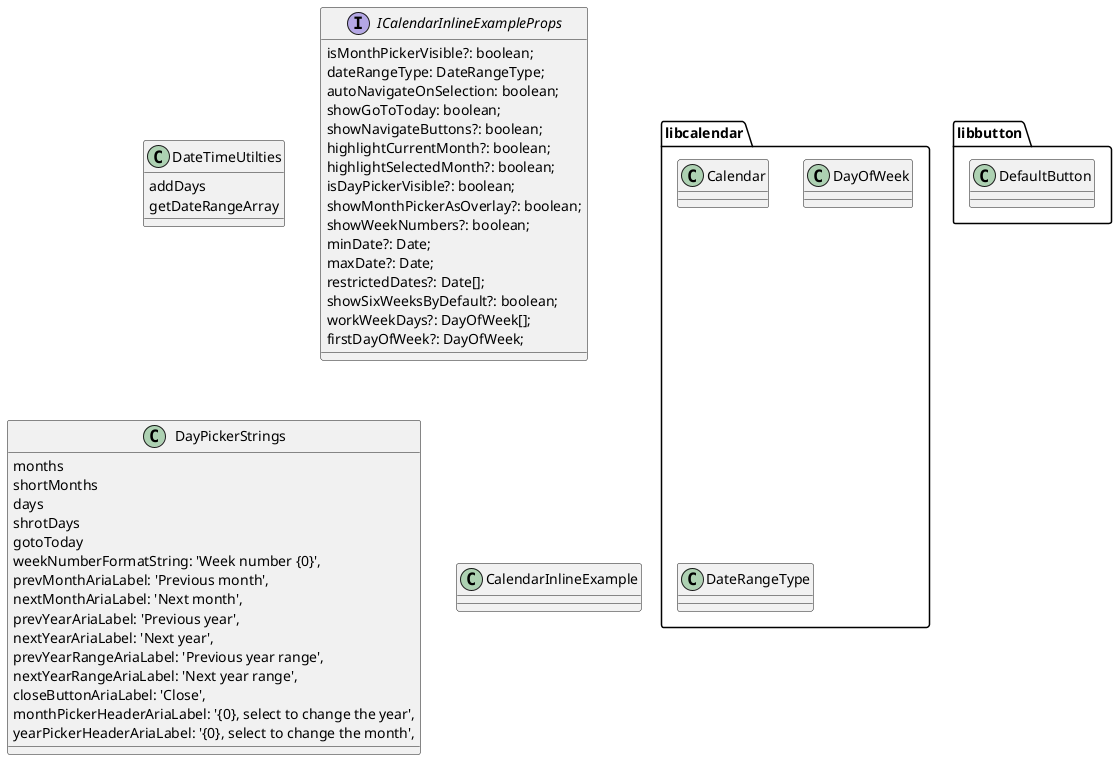 @startuml

package libcalendar {
    class Calendar

    class DayOfWeek

    class DateRangeType

}


package libbutton {
    class DefaultButton
}


class DateTimeUtilties {
    addDays
    getDateRangeArray
}

interface ICalendarInlineExampleProps {
  isMonthPickerVisible?: boolean;
  dateRangeType: DateRangeType;
  autoNavigateOnSelection: boolean;
  showGoToToday: boolean;
  showNavigateButtons?: boolean;
  highlightCurrentMonth?: boolean;
  highlightSelectedMonth?: boolean;
  isDayPickerVisible?: boolean;
  showMonthPickerAsOverlay?: boolean;
  showWeekNumbers?: boolean;
  minDate?: Date;
  maxDate?: Date;
  restrictedDates?: Date[];
  showSixWeeksByDefault?: boolean;
  workWeekDays?: DayOfWeek[];
  firstDayOfWeek?: DayOfWeek;
}

class DayPickerStrings {
    months
    shortMonths
    days
    shrotDays
    gotoToday
    weekNumberFormatString: 'Week number {0}',
    prevMonthAriaLabel: 'Previous month',
    nextMonthAriaLabel: 'Next month',
    prevYearAriaLabel: 'Previous year',
    nextYearAriaLabel: 'Next year',
    prevYearRangeAriaLabel: 'Previous year range',
    nextYearRangeAriaLabel: 'Next year range',
    closeButtonAriaLabel: 'Close',
    monthPickerHeaderAriaLabel: '{0}, select to change the year',
    yearPickerHeaderAriaLabel: '{0}, select to change the month',
}

class CalendarInlineExample

@enduml
